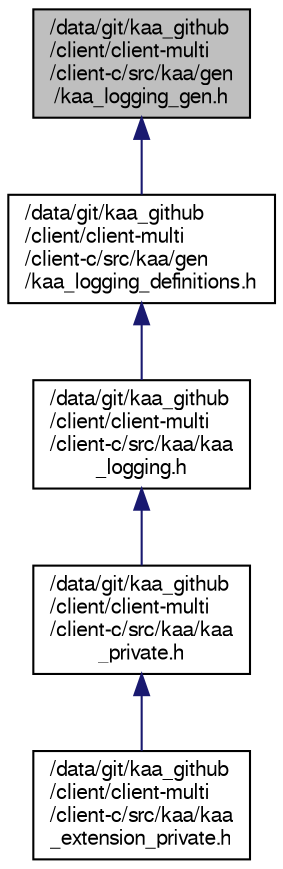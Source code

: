 digraph "/data/git/kaa_github/client/client-multi/client-c/src/kaa/gen/kaa_logging_gen.h"
{
  bgcolor="transparent";
  edge [fontname="FreeSans",fontsize="10",labelfontname="FreeSans",labelfontsize="10"];
  node [fontname="FreeSans",fontsize="10",shape=record];
  Node1 [label="/data/git/kaa_github\l/client/client-multi\l/client-c/src/kaa/gen\l/kaa_logging_gen.h",height=0.2,width=0.4,color="black", fillcolor="grey75", style="filled" fontcolor="black"];
  Node1 -> Node2 [dir="back",color="midnightblue",fontsize="10",style="solid",fontname="FreeSans"];
  Node2 [label="/data/git/kaa_github\l/client/client-multi\l/client-c/src/kaa/gen\l/kaa_logging_definitions.h",height=0.2,width=0.4,color="black",URL="$kaa__logging__definitions_8h.html"];
  Node2 -> Node3 [dir="back",color="midnightblue",fontsize="10",style="solid",fontname="FreeSans"];
  Node3 [label="/data/git/kaa_github\l/client/client-multi\l/client-c/src/kaa/kaa\l_logging.h",height=0.2,width=0.4,color="black",URL="$kaa__logging_8h.html",tooltip="Kaa data logging subsystem API. "];
  Node3 -> Node4 [dir="back",color="midnightblue",fontsize="10",style="solid",fontname="FreeSans"];
  Node4 [label="/data/git/kaa_github\l/client/client-multi\l/client-c/src/kaa/kaa\l_private.h",height=0.2,width=0.4,color="black",URL="$kaa__private_8h.html"];
  Node4 -> Node5 [dir="back",color="midnightblue",fontsize="10",style="solid",fontname="FreeSans"];
  Node5 [label="/data/git/kaa_github\l/client/client-multi\l/client-c/src/kaa/kaa\l_extension_private.h",height=0.2,width=0.4,color="black",URL="$kaa__extension__private_8h.html"];
}
